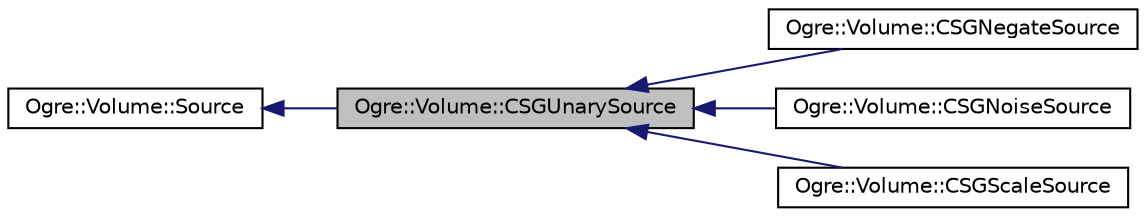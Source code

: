 digraph "Ogre::Volume::CSGUnarySource"
{
  bgcolor="transparent";
  edge [fontname="Helvetica",fontsize="10",labelfontname="Helvetica",labelfontsize="10"];
  node [fontname="Helvetica",fontsize="10",shape=record];
  rankdir="LR";
  Node0 [label="Ogre::Volume::CSGUnarySource",height=0.2,width=0.4,color="black", fillcolor="grey75", style="filled", fontcolor="black"];
  Node1 -> Node0 [dir="back",color="midnightblue",fontsize="10",style="solid",fontname="Helvetica"];
  Node1 [label="Ogre::Volume::Source",height=0.2,width=0.4,color="black",URL="$class_ogre_1_1_volume_1_1_source.html",tooltip="Abstract class defining the density function. "];
  Node0 -> Node2 [dir="back",color="midnightblue",fontsize="10",style="solid",fontname="Helvetica"];
  Node2 [label="Ogre::Volume::CSGNegateSource",height=0.2,width=0.4,color="black",URL="$class_ogre_1_1_volume_1_1_c_s_g_negate_source.html",tooltip="Negates the given volume. "];
  Node0 -> Node3 [dir="back",color="midnightblue",fontsize="10",style="solid",fontname="Helvetica"];
  Node3 [label="Ogre::Volume::CSGNoiseSource",height=0.2,width=0.4,color="black",URL="$class_ogre_1_1_volume_1_1_c_s_g_noise_source.html"];
  Node0 -> Node4 [dir="back",color="midnightblue",fontsize="10",style="solid",fontname="Helvetica"];
  Node4 [label="Ogre::Volume::CSGScaleSource",height=0.2,width=0.4,color="black",URL="$class_ogre_1_1_volume_1_1_c_s_g_scale_source.html",tooltip="Scales the given volume source. "];
}
